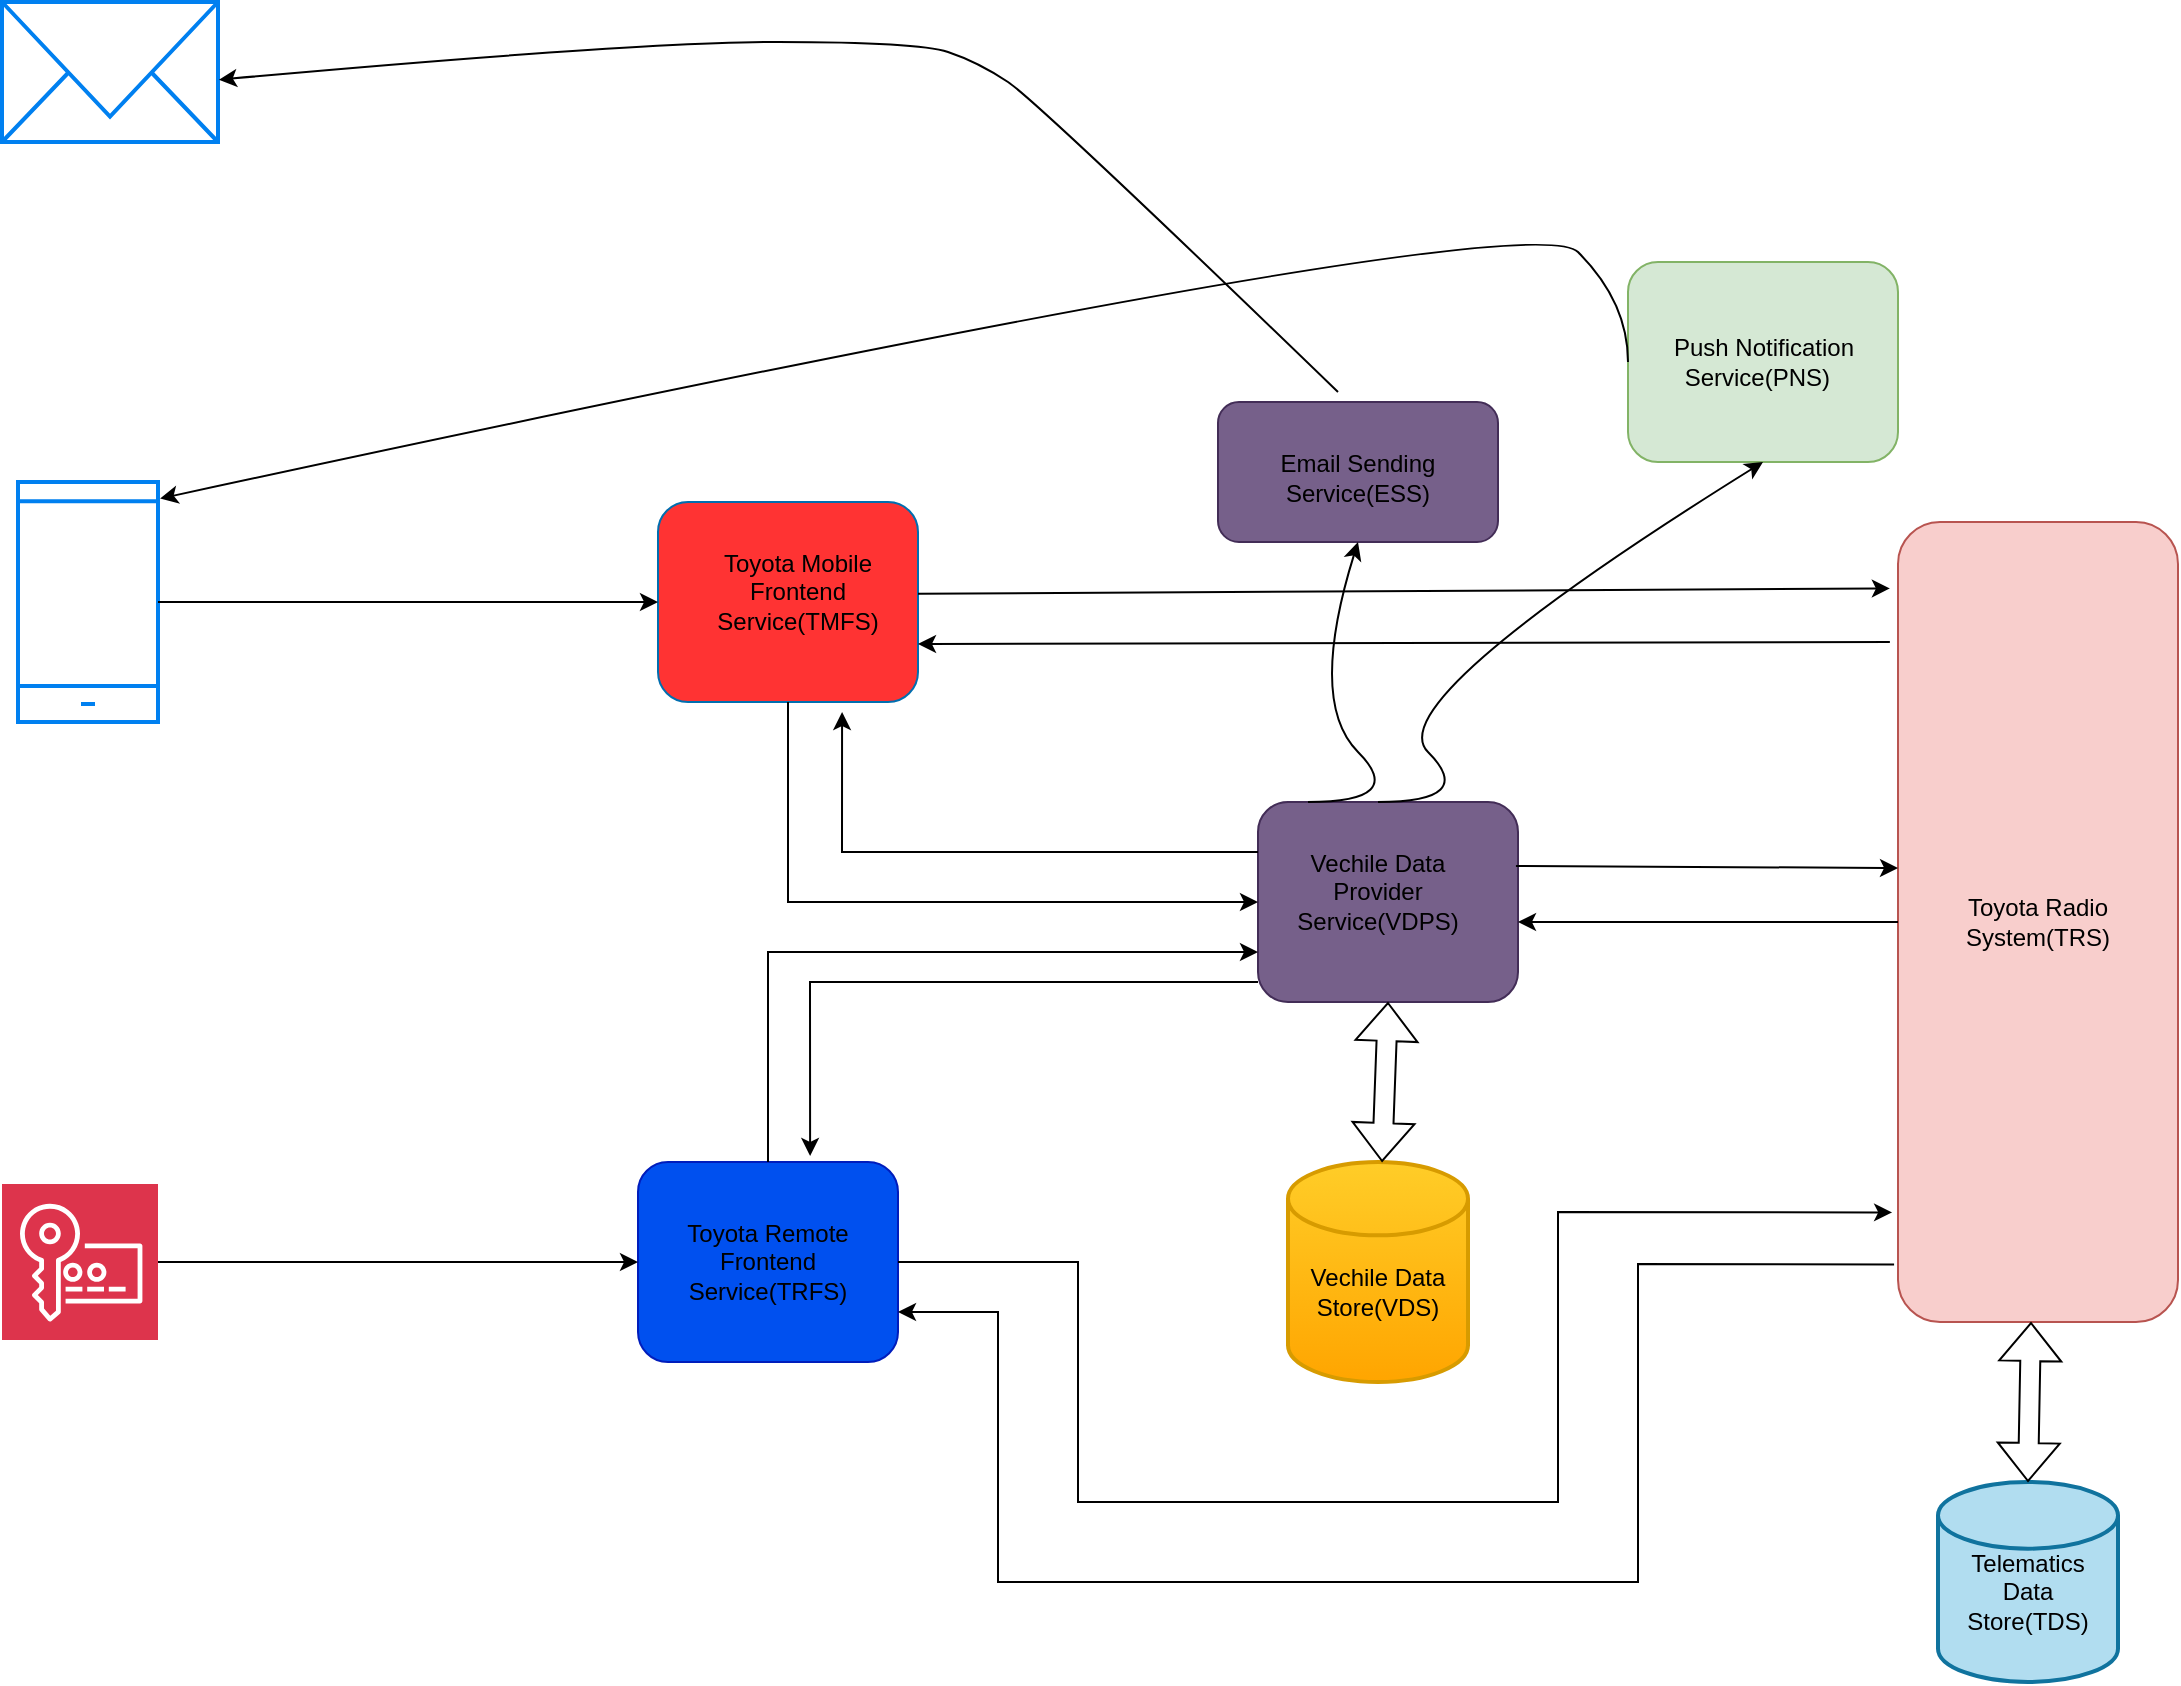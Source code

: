 <mxfile version="22.0.4" type="github">
  <diagram name="Page-1" id="TMTUFjee8e9lMtydVAIa">
    <mxGraphModel dx="1536" dy="1020" grid="1" gridSize="10" guides="1" tooltips="1" connect="1" arrows="1" fold="1" page="1" pageScale="1" pageWidth="850" pageHeight="1100" math="0" shadow="0">
      <root>
        <mxCell id="0" />
        <mxCell id="1" parent="0" />
        <mxCell id="in9NZEZY-zS9HPoN1Lib-2" value="" style="rounded=1;whiteSpace=wrap;html=1;fillColor=#0050ef;fontColor=#ffffff;strokeColor=#001DBC;" vertex="1" parent="1">
          <mxGeometry x="590" y="640" width="130" height="100" as="geometry" />
        </mxCell>
        <mxCell id="in9NZEZY-zS9HPoN1Lib-3" value="" style="rounded=1;whiteSpace=wrap;html=1;fillColor=#FF3333;fontColor=#ffffff;strokeColor=#006EAF;" vertex="1" parent="1">
          <mxGeometry x="600" y="310" width="130" height="100" as="geometry" />
        </mxCell>
        <mxCell id="in9NZEZY-zS9HPoN1Lib-4" value="" style="rounded=1;whiteSpace=wrap;html=1;fillColor=#76608a;fontColor=#ffffff;strokeColor=#432D57;" vertex="1" parent="1">
          <mxGeometry x="900" y="460" width="130" height="100" as="geometry" />
        </mxCell>
        <mxCell id="in9NZEZY-zS9HPoN1Lib-5" value="" style="rounded=1;whiteSpace=wrap;html=1;fillColor=#f8cecc;strokeColor=#b85450;" vertex="1" parent="1">
          <mxGeometry x="1220" y="320" width="140" height="400" as="geometry" />
        </mxCell>
        <mxCell id="in9NZEZY-zS9HPoN1Lib-6" value="Toyota Radio System(TRS)" style="text;html=1;strokeColor=none;fillColor=none;align=center;verticalAlign=middle;whiteSpace=wrap;rounded=0;" vertex="1" parent="1">
          <mxGeometry x="1250" y="410" width="80" height="220" as="geometry" />
        </mxCell>
        <mxCell id="in9NZEZY-zS9HPoN1Lib-7" value="" style="strokeWidth=2;html=1;shape=mxgraph.flowchart.database;whiteSpace=wrap;fillColor=#ffcd28;gradientColor=#ffa500;strokeColor=#d79b00;" vertex="1" parent="1">
          <mxGeometry x="915" y="640" width="90" height="110" as="geometry" />
        </mxCell>
        <mxCell id="in9NZEZY-zS9HPoN1Lib-8" value="" style="strokeWidth=2;html=1;shape=mxgraph.flowchart.database;whiteSpace=wrap;fillColor=#b1ddf0;strokeColor=#10739e;" vertex="1" parent="1">
          <mxGeometry x="1240" y="800" width="90" height="100" as="geometry" />
        </mxCell>
        <mxCell id="in9NZEZY-zS9HPoN1Lib-11" value="Telematics Data Store(TDS)" style="text;html=1;strokeColor=none;fillColor=none;align=center;verticalAlign=middle;whiteSpace=wrap;rounded=0;" vertex="1" parent="1">
          <mxGeometry x="1245" y="840" width="80" height="30" as="geometry" />
        </mxCell>
        <mxCell id="in9NZEZY-zS9HPoN1Lib-12" value="Vechile Data Store(VDS)" style="text;html=1;strokeColor=none;fillColor=none;align=center;verticalAlign=middle;whiteSpace=wrap;rounded=0;" vertex="1" parent="1">
          <mxGeometry x="920" y="690" width="80" height="30" as="geometry" />
        </mxCell>
        <mxCell id="in9NZEZY-zS9HPoN1Lib-14" value="Vechile Data Provider Service(VDPS)" style="text;html=1;strokeColor=none;fillColor=none;align=center;verticalAlign=middle;whiteSpace=wrap;rounded=0;" vertex="1" parent="1">
          <mxGeometry x="910" y="490" width="100" height="30" as="geometry" />
        </mxCell>
        <mxCell id="in9NZEZY-zS9HPoN1Lib-15" value="Toyota Mobile Frontend Service(TMFS)" style="text;html=1;strokeColor=none;fillColor=none;align=center;verticalAlign=middle;whiteSpace=wrap;rounded=0;" vertex="1" parent="1">
          <mxGeometry x="620" y="340" width="100" height="30" as="geometry" />
        </mxCell>
        <mxCell id="in9NZEZY-zS9HPoN1Lib-16" value="Toyota Remote Frontend Service(TRFS)" style="text;html=1;strokeColor=none;fillColor=none;align=center;verticalAlign=middle;whiteSpace=wrap;rounded=0;" vertex="1" parent="1">
          <mxGeometry x="605" y="675" width="100" height="30" as="geometry" />
        </mxCell>
        <mxCell id="in9NZEZY-zS9HPoN1Lib-18" value="" style="shape=flexArrow;endArrow=classic;startArrow=classic;html=1;rounded=0;entryX=0.5;entryY=1;entryDx=0;entryDy=0;" edge="1" parent="1" source="in9NZEZY-zS9HPoN1Lib-7" target="in9NZEZY-zS9HPoN1Lib-4">
          <mxGeometry width="100" height="100" relative="1" as="geometry">
            <mxPoint x="900" y="670" as="sourcePoint" />
            <mxPoint x="1000" y="570" as="targetPoint" />
          </mxGeometry>
        </mxCell>
        <mxCell id="in9NZEZY-zS9HPoN1Lib-20" value="" style="endArrow=classic;html=1;rounded=0;exitX=0;exitY=0.5;exitDx=0;exitDy=0;" edge="1" parent="1" source="in9NZEZY-zS9HPoN1Lib-5">
          <mxGeometry width="50" height="50" relative="1" as="geometry">
            <mxPoint x="930" y="640" as="sourcePoint" />
            <mxPoint x="1030" y="520" as="targetPoint" />
          </mxGeometry>
        </mxCell>
        <mxCell id="in9NZEZY-zS9HPoN1Lib-21" value="" style="endArrow=classic;html=1;rounded=0;entryX=-0.029;entryY=0.083;entryDx=0;entryDy=0;entryPerimeter=0;exitX=1;exitY=0.25;exitDx=0;exitDy=0;" edge="1" parent="1" target="in9NZEZY-zS9HPoN1Lib-5">
          <mxGeometry width="50" height="50" relative="1" as="geometry">
            <mxPoint x="730" y="355.9" as="sourcePoint" />
            <mxPoint x="915.94" y="354.1" as="targetPoint" />
          </mxGeometry>
        </mxCell>
        <mxCell id="in9NZEZY-zS9HPoN1Lib-22" value="" style="shape=flexArrow;endArrow=classic;startArrow=classic;html=1;rounded=0;entryX=0.5;entryY=1;entryDx=0;entryDy=0;exitX=0.5;exitY=0;exitDx=0;exitDy=0;exitPerimeter=0;" edge="1" parent="1" source="in9NZEZY-zS9HPoN1Lib-8">
          <mxGeometry width="100" height="100" relative="1" as="geometry">
            <mxPoint x="1287" y="770" as="sourcePoint" />
            <mxPoint x="1286.5" y="720" as="targetPoint" />
          </mxGeometry>
        </mxCell>
        <mxCell id="in9NZEZY-zS9HPoN1Lib-24" value="" style="endArrow=classic;html=1;rounded=0;exitX=0.992;exitY=0.32;exitDx=0;exitDy=0;exitPerimeter=0;" edge="1" parent="1" source="in9NZEZY-zS9HPoN1Lib-4">
          <mxGeometry width="50" height="50" relative="1" as="geometry">
            <mxPoint x="1040" y="495" as="sourcePoint" />
            <mxPoint x="1220" y="493" as="targetPoint" />
          </mxGeometry>
        </mxCell>
        <mxCell id="in9NZEZY-zS9HPoN1Lib-26" value="" style="endArrow=classic;html=1;rounded=0;entryX=1.023;entryY=0.61;entryDx=0;entryDy=0;entryPerimeter=0;exitX=-0.029;exitY=0.15;exitDx=0;exitDy=0;exitPerimeter=0;" edge="1" parent="1" source="in9NZEZY-zS9HPoN1Lib-5">
          <mxGeometry width="50" height="50" relative="1" as="geometry">
            <mxPoint x="1210" y="370" as="sourcePoint" />
            <mxPoint x="730" y="381" as="targetPoint" />
          </mxGeometry>
        </mxCell>
        <mxCell id="in9NZEZY-zS9HPoN1Lib-27" value="" style="endArrow=classic;html=1;rounded=0;entryX=0.708;entryY=1.05;entryDx=0;entryDy=0;entryPerimeter=0;exitX=0;exitY=0.25;exitDx=0;exitDy=0;" edge="1" parent="1">
          <mxGeometry width="50" height="50" relative="1" as="geometry">
            <mxPoint x="900" y="485" as="sourcePoint" />
            <mxPoint x="692.04" y="415" as="targetPoint" />
            <Array as="points">
              <mxPoint x="692" y="485" />
            </Array>
          </mxGeometry>
        </mxCell>
        <mxCell id="in9NZEZY-zS9HPoN1Lib-28" value="" style="endArrow=classic;html=1;rounded=0;entryX=0;entryY=0.5;entryDx=0;entryDy=0;exitX=0.5;exitY=1;exitDx=0;exitDy=0;" edge="1" parent="1" source="in9NZEZY-zS9HPoN1Lib-3" target="in9NZEZY-zS9HPoN1Lib-4">
          <mxGeometry width="50" height="50" relative="1" as="geometry">
            <mxPoint x="670" y="510" as="sourcePoint" />
            <mxPoint x="980" y="590" as="targetPoint" />
            <Array as="points">
              <mxPoint x="665" y="510" />
            </Array>
          </mxGeometry>
        </mxCell>
        <mxCell id="in9NZEZY-zS9HPoN1Lib-29" value="" style="endArrow=classic;html=1;rounded=0;entryX=0;entryY=0.75;entryDx=0;entryDy=0;exitX=0.5;exitY=0;exitDx=0;exitDy=0;" edge="1" parent="1" source="in9NZEZY-zS9HPoN1Lib-2" target="in9NZEZY-zS9HPoN1Lib-4">
          <mxGeometry width="50" height="50" relative="1" as="geometry">
            <mxPoint x="690" y="530" as="sourcePoint" />
            <mxPoint x="980" y="590" as="targetPoint" />
            <Array as="points">
              <mxPoint x="655" y="535" />
            </Array>
          </mxGeometry>
        </mxCell>
        <mxCell id="in9NZEZY-zS9HPoN1Lib-30" value="" style="endArrow=classic;html=1;rounded=0;exitX=0;exitY=0.9;exitDx=0;exitDy=0;exitPerimeter=0;entryX=0.662;entryY=-0.03;entryDx=0;entryDy=0;entryPerimeter=0;" edge="1" parent="1" source="in9NZEZY-zS9HPoN1Lib-4" target="in9NZEZY-zS9HPoN1Lib-2">
          <mxGeometry width="50" height="50" relative="1" as="geometry">
            <mxPoint x="930" y="640" as="sourcePoint" />
            <mxPoint x="980" y="590" as="targetPoint" />
            <Array as="points">
              <mxPoint x="676" y="550" />
            </Array>
          </mxGeometry>
        </mxCell>
        <mxCell id="in9NZEZY-zS9HPoN1Lib-31" value="" style="endArrow=classic;html=1;rounded=0;entryX=-0.021;entryY=0.863;entryDx=0;entryDy=0;entryPerimeter=0;exitX=1;exitY=0.5;exitDx=0;exitDy=0;" edge="1" parent="1" source="in9NZEZY-zS9HPoN1Lib-2" target="in9NZEZY-zS9HPoN1Lib-5">
          <mxGeometry width="50" height="50" relative="1" as="geometry">
            <mxPoint x="930" y="640" as="sourcePoint" />
            <mxPoint x="980" y="590" as="targetPoint" />
            <Array as="points">
              <mxPoint x="810" y="690" />
              <mxPoint x="810" y="810" />
              <mxPoint x="1050" y="810" />
              <mxPoint x="1050" y="665" />
            </Array>
          </mxGeometry>
        </mxCell>
        <mxCell id="in9NZEZY-zS9HPoN1Lib-33" value="" style="endArrow=classic;html=1;rounded=0;exitX=-0.014;exitY=0.928;exitDx=0;exitDy=0;exitPerimeter=0;entryX=1;entryY=0.75;entryDx=0;entryDy=0;" edge="1" parent="1" source="in9NZEZY-zS9HPoN1Lib-5" target="in9NZEZY-zS9HPoN1Lib-2">
          <mxGeometry width="50" height="50" relative="1" as="geometry">
            <mxPoint x="930" y="640" as="sourcePoint" />
            <mxPoint x="980" y="590" as="targetPoint" />
            <Array as="points">
              <mxPoint x="1090" y="691" />
              <mxPoint x="1090" y="850" />
              <mxPoint x="930" y="850" />
              <mxPoint x="770" y="850" />
              <mxPoint x="770" y="715" />
            </Array>
          </mxGeometry>
        </mxCell>
        <mxCell id="in9NZEZY-zS9HPoN1Lib-34" value="" style="rounded=1;whiteSpace=wrap;html=1;fillColor=#d5e8d4;strokeColor=#82b366;" vertex="1" parent="1">
          <mxGeometry x="1085" y="190" width="135" height="100" as="geometry" />
        </mxCell>
        <mxCell id="in9NZEZY-zS9HPoN1Lib-37" value="Push Notification Service(PNS) &amp;nbsp;" style="text;html=1;strokeColor=none;fillColor=none;align=center;verticalAlign=middle;whiteSpace=wrap;rounded=0;" vertex="1" parent="1">
          <mxGeometry x="1097.5" y="205" width="110" height="70" as="geometry" />
        </mxCell>
        <mxCell id="in9NZEZY-zS9HPoN1Lib-38" value="" style="curved=1;endArrow=classic;html=1;rounded=0;entryX=0.5;entryY=1;entryDx=0;entryDy=0;" edge="1" parent="1" target="in9NZEZY-zS9HPoN1Lib-34">
          <mxGeometry width="50" height="50" relative="1" as="geometry">
            <mxPoint x="960" y="460" as="sourcePoint" />
            <mxPoint x="1010" y="410" as="targetPoint" />
            <Array as="points">
              <mxPoint x="1010" y="460" />
              <mxPoint x="960" y="410" />
            </Array>
          </mxGeometry>
        </mxCell>
        <mxCell id="in9NZEZY-zS9HPoN1Lib-39" value="" style="curved=1;endArrow=classic;html=1;rounded=0;exitX=0;exitY=0.5;exitDx=0;exitDy=0;entryX=1.015;entryY=0.069;entryDx=0;entryDy=0;entryPerimeter=0;" edge="1" parent="1" source="in9NZEZY-zS9HPoN1Lib-34" target="in9NZEZY-zS9HPoN1Lib-43">
          <mxGeometry width="50" height="50" relative="1" as="geometry">
            <mxPoint x="1035" y="210" as="sourcePoint" />
            <mxPoint x="1085" y="160" as="targetPoint" />
            <Array as="points">
              <mxPoint x="1085" y="210" />
              <mxPoint x="1035" y="160" />
            </Array>
          </mxGeometry>
        </mxCell>
        <mxCell id="in9NZEZY-zS9HPoN1Lib-40" value="" style="rounded=1;whiteSpace=wrap;html=1;fillColor=#76608a;fontColor=#ffffff;strokeColor=#432D57;" vertex="1" parent="1">
          <mxGeometry x="880" y="260" width="140" height="70" as="geometry" />
        </mxCell>
        <mxCell id="in9NZEZY-zS9HPoN1Lib-41" value="Email Sending Service(ESS)" style="text;html=1;strokeColor=none;fillColor=none;align=center;verticalAlign=middle;whiteSpace=wrap;rounded=0;" vertex="1" parent="1">
          <mxGeometry x="890" y="275" width="120" height="45" as="geometry" />
        </mxCell>
        <mxCell id="in9NZEZY-zS9HPoN1Lib-42" value="" style="curved=1;endArrow=classic;html=1;rounded=0;entryX=0.5;entryY=1;entryDx=0;entryDy=0;" edge="1" parent="1" target="in9NZEZY-zS9HPoN1Lib-40">
          <mxGeometry width="50" height="50" relative="1" as="geometry">
            <mxPoint x="925" y="460" as="sourcePoint" />
            <mxPoint x="975" y="410" as="targetPoint" />
            <Array as="points">
              <mxPoint x="975" y="460" />
              <mxPoint x="925" y="410" />
            </Array>
          </mxGeometry>
        </mxCell>
        <mxCell id="in9NZEZY-zS9HPoN1Lib-43" value="" style="html=1;verticalLabelPosition=bottom;align=center;labelBackgroundColor=#ffffff;verticalAlign=top;strokeWidth=2;strokeColor=#0080F0;shadow=0;dashed=0;shape=mxgraph.ios7.icons.smartphone;" vertex="1" parent="1">
          <mxGeometry x="280" y="300" width="70" height="120" as="geometry" />
        </mxCell>
        <mxCell id="in9NZEZY-zS9HPoN1Lib-44" value="" style="endArrow=classic;html=1;rounded=0;exitX=1;exitY=0.5;exitDx=0;exitDy=0;exitPerimeter=0;entryX=0;entryY=0.5;entryDx=0;entryDy=0;" edge="1" parent="1" source="in9NZEZY-zS9HPoN1Lib-43" target="in9NZEZY-zS9HPoN1Lib-3">
          <mxGeometry width="50" height="50" relative="1" as="geometry">
            <mxPoint x="710" y="580" as="sourcePoint" />
            <mxPoint x="760" y="530" as="targetPoint" />
          </mxGeometry>
        </mxCell>
        <mxCell id="in9NZEZY-zS9HPoN1Lib-45" value="" style="sketch=0;points=[[0,0,0],[0.25,0,0],[0.5,0,0],[0.75,0,0],[1,0,0],[0,1,0],[0.25,1,0],[0.5,1,0],[0.75,1,0],[1,1,0],[0,0.25,0],[0,0.5,0],[0,0.75,0],[1,0.25,0],[1,0.5,0],[1,0.75,0]];outlineConnect=0;fontColor=#232F3E;fillColor=#DD344C;strokeColor=#ffffff;dashed=0;verticalLabelPosition=bottom;verticalAlign=top;align=center;html=1;fontSize=12;fontStyle=0;aspect=fixed;shape=mxgraph.aws4.resourceIcon;resIcon=mxgraph.aws4.key_management_service;" vertex="1" parent="1">
          <mxGeometry x="272" y="651" width="78" height="78" as="geometry" />
        </mxCell>
        <mxCell id="in9NZEZY-zS9HPoN1Lib-46" value="" style="endArrow=classic;html=1;rounded=0;exitX=1;exitY=0.5;exitDx=0;exitDy=0;exitPerimeter=0;entryX=0;entryY=0.5;entryDx=0;entryDy=0;" edge="1" parent="1" source="in9NZEZY-zS9HPoN1Lib-45" target="in9NZEZY-zS9HPoN1Lib-2">
          <mxGeometry width="50" height="50" relative="1" as="geometry">
            <mxPoint x="710" y="620" as="sourcePoint" />
            <mxPoint x="760" y="570" as="targetPoint" />
          </mxGeometry>
        </mxCell>
        <mxCell id="in9NZEZY-zS9HPoN1Lib-48" value="" style="html=1;verticalLabelPosition=bottom;align=center;labelBackgroundColor=#ffffff;verticalAlign=top;strokeWidth=2;strokeColor=#0080F0;shadow=0;dashed=0;shape=mxgraph.ios7.icons.mail;" vertex="1" parent="1">
          <mxGeometry x="272" y="60" width="108" height="70" as="geometry" />
        </mxCell>
        <mxCell id="in9NZEZY-zS9HPoN1Lib-51" value="" style="curved=1;endArrow=classic;html=1;rounded=0;entryX=1.004;entryY=0.555;entryDx=0;entryDy=0;entryPerimeter=0;" edge="1" parent="1" target="in9NZEZY-zS9HPoN1Lib-48">
          <mxGeometry width="50" height="50" relative="1" as="geometry">
            <mxPoint x="940" y="255" as="sourcePoint" />
            <mxPoint x="332.998" y="-170.0" as="targetPoint" />
            <Array as="points">
              <mxPoint x="790" y="110" />
              <mxPoint x="760" y="90" />
              <mxPoint x="730" y="80" />
              <mxPoint x="590" y="80" />
            </Array>
          </mxGeometry>
        </mxCell>
      </root>
    </mxGraphModel>
  </diagram>
</mxfile>
